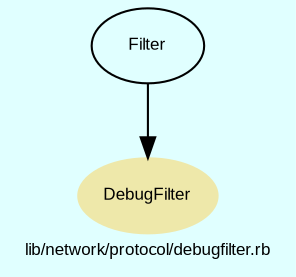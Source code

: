 digraph TopLevel {
    compound = true
    bgcolor = lightcyan1
    fontname = Arial
    fontsize = 8
    label = "lib/network/protocol/debugfilter.rb"
    node [
        fontname = Arial,
        fontsize = 8,
        color = black
    ]

    DebugFilter [
        fontcolor = black,
        URL = "classes/DebugFilter.html",
        shape = ellipse,
        color = palegoldenrod,
        style = filled,
        label = "DebugFilter"
    ]

    Filter [
        URL = "classes/Filter.html",
        label = "Filter"
    ]

    Filter -> DebugFilter [

    ]

}


